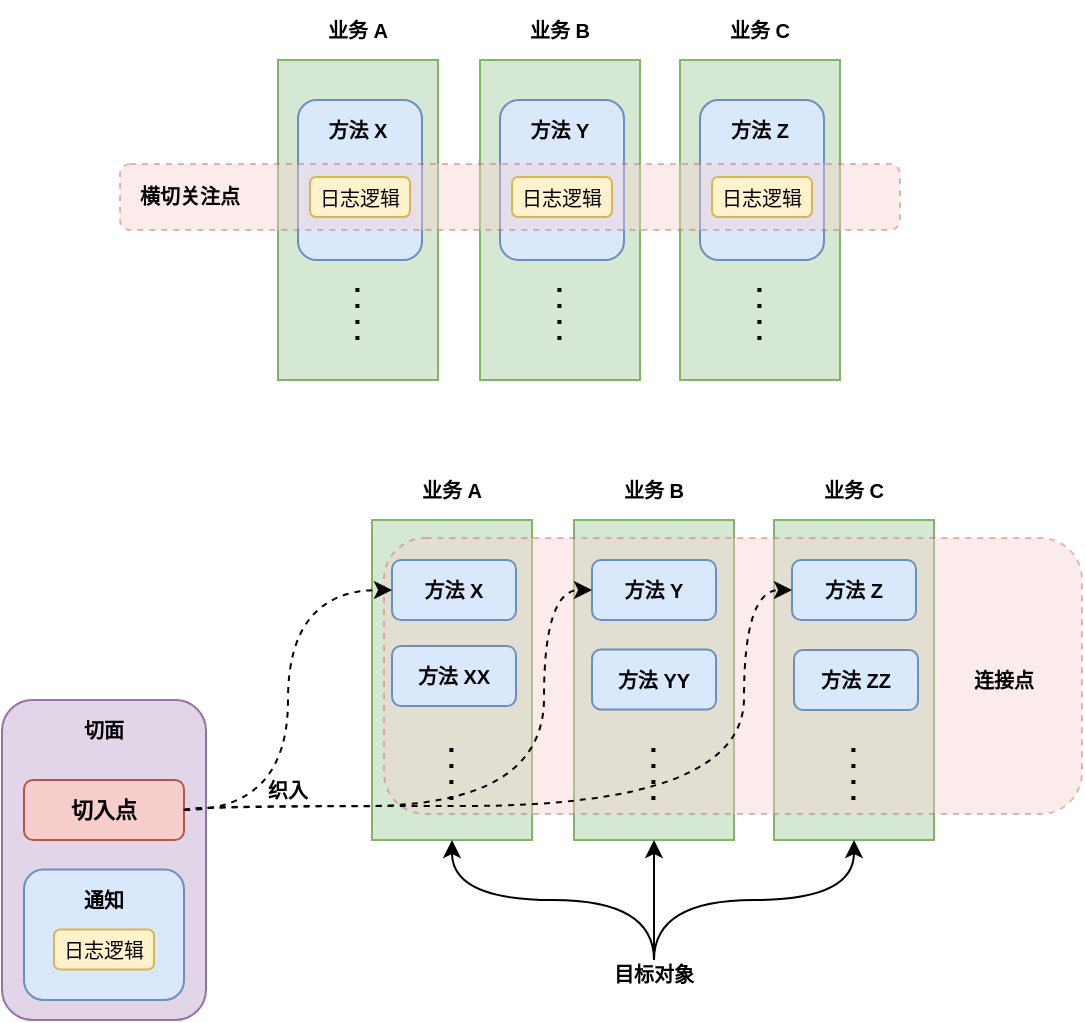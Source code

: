 <mxfile version="22.1.2" type="device">
  <diagram name="第 1 页" id="C7JOzPCAqxG130cFpfSt">
    <mxGraphModel dx="1154" dy="449" grid="1" gridSize="10" guides="1" tooltips="1" connect="1" arrows="1" fold="1" page="1" pageScale="1" pageWidth="491" pageHeight="413" math="0" shadow="0">
      <root>
        <mxCell id="0" />
        <mxCell id="1" parent="0" />
        <mxCell id="SKvUYNfRO5QPIg2XJ9ZX-108" value="" style="rounded=1;whiteSpace=wrap;html=1;fillColor=#e1d5e7;strokeColor=#9673a6;" vertex="1" parent="1">
          <mxGeometry x="-49" y="380" width="102" height="160" as="geometry" />
        </mxCell>
        <mxCell id="SKvUYNfRO5QPIg2XJ9ZX-1" value="" style="rounded=0;whiteSpace=wrap;html=1;fillColor=#d5e8d4;strokeColor=#82b366;fontSize=10;" vertex="1" parent="1">
          <mxGeometry x="89" y="60" width="80" height="160" as="geometry" />
        </mxCell>
        <mxCell id="SKvUYNfRO5QPIg2XJ9ZX-2" value="" style="rounded=1;whiteSpace=wrap;html=1;fillColor=#dae8fc;strokeColor=#6c8ebf;fontSize=10;" vertex="1" parent="1">
          <mxGeometry x="99" y="80" width="62" height="80" as="geometry" />
        </mxCell>
        <mxCell id="SKvUYNfRO5QPIg2XJ9ZX-3" value="方法 X" style="text;html=1;strokeColor=none;fillColor=none;align=center;verticalAlign=middle;whiteSpace=wrap;rounded=0;fontSize=10;fontStyle=1" vertex="1" parent="1">
          <mxGeometry x="99" y="80" width="60" height="30" as="geometry" />
        </mxCell>
        <mxCell id="SKvUYNfRO5QPIg2XJ9ZX-7" value="业务 A" style="text;html=1;strokeColor=none;fillColor=none;align=center;verticalAlign=middle;whiteSpace=wrap;rounded=0;fontSize=10;fontStyle=1" vertex="1" parent="1">
          <mxGeometry x="99" y="30" width="60" height="30" as="geometry" />
        </mxCell>
        <mxCell id="SKvUYNfRO5QPIg2XJ9ZX-9" value="" style="endArrow=none;dashed=1;html=1;dashPattern=1 3;strokeWidth=2;rounded=0;fontSize=10;" edge="1" parent="1">
          <mxGeometry width="50" height="50" relative="1" as="geometry">
            <mxPoint x="128.71" y="200" as="sourcePoint" />
            <mxPoint x="128.71" y="170" as="targetPoint" />
          </mxGeometry>
        </mxCell>
        <mxCell id="SKvUYNfRO5QPIg2XJ9ZX-10" value="" style="rounded=0;whiteSpace=wrap;html=1;fillColor=#d5e8d4;strokeColor=#82b366;fontSize=10;" vertex="1" parent="1">
          <mxGeometry x="190" y="60" width="80" height="160" as="geometry" />
        </mxCell>
        <mxCell id="SKvUYNfRO5QPIg2XJ9ZX-11" value="" style="rounded=1;whiteSpace=wrap;html=1;fillColor=#dae8fc;strokeColor=#6c8ebf;fontSize=10;" vertex="1" parent="1">
          <mxGeometry x="200" y="80" width="62" height="80" as="geometry" />
        </mxCell>
        <mxCell id="SKvUYNfRO5QPIg2XJ9ZX-12" value="方法 Y" style="text;html=1;strokeColor=none;fillColor=none;align=center;verticalAlign=middle;whiteSpace=wrap;rounded=0;fontSize=10;fontStyle=1" vertex="1" parent="1">
          <mxGeometry x="200" y="80" width="60" height="30" as="geometry" />
        </mxCell>
        <mxCell id="SKvUYNfRO5QPIg2XJ9ZX-15" value="业务 B" style="text;html=1;strokeColor=none;fillColor=none;align=center;verticalAlign=middle;whiteSpace=wrap;rounded=0;fontSize=10;fontStyle=1" vertex="1" parent="1">
          <mxGeometry x="200" y="30" width="60" height="30" as="geometry" />
        </mxCell>
        <mxCell id="SKvUYNfRO5QPIg2XJ9ZX-16" value="" style="endArrow=none;dashed=1;html=1;dashPattern=1 3;strokeWidth=2;rounded=0;fontSize=10;" edge="1" parent="1">
          <mxGeometry width="50" height="50" relative="1" as="geometry">
            <mxPoint x="229.71" y="200" as="sourcePoint" />
            <mxPoint x="229.71" y="170" as="targetPoint" />
          </mxGeometry>
        </mxCell>
        <mxCell id="SKvUYNfRO5QPIg2XJ9ZX-17" value="" style="rounded=0;whiteSpace=wrap;html=1;fillColor=#d5e8d4;strokeColor=#82b366;fontSize=10;" vertex="1" parent="1">
          <mxGeometry x="290" y="60" width="80" height="160" as="geometry" />
        </mxCell>
        <mxCell id="SKvUYNfRO5QPIg2XJ9ZX-18" value="" style="rounded=1;whiteSpace=wrap;html=1;fillColor=#dae8fc;strokeColor=#6c8ebf;fontSize=10;" vertex="1" parent="1">
          <mxGeometry x="300" y="80" width="62" height="80" as="geometry" />
        </mxCell>
        <mxCell id="SKvUYNfRO5QPIg2XJ9ZX-24" value="" style="rounded=1;whiteSpace=wrap;html=1;opacity=40;fillColor=#f8cecc;strokeColor=#b85450;dashed=1;fontSize=10;" vertex="1" parent="1">
          <mxGeometry x="10" y="112" width="390" height="33" as="geometry" />
        </mxCell>
        <mxCell id="SKvUYNfRO5QPIg2XJ9ZX-19" value="方法 Z" style="text;html=1;strokeColor=none;fillColor=none;align=center;verticalAlign=middle;whiteSpace=wrap;rounded=0;fontSize=10;fontStyle=1" vertex="1" parent="1">
          <mxGeometry x="300" y="80" width="60" height="30" as="geometry" />
        </mxCell>
        <mxCell id="SKvUYNfRO5QPIg2XJ9ZX-20" value="日志逻辑" style="rounded=1;whiteSpace=wrap;html=1;fillColor=#fff2cc;strokeColor=#d6b656;fontSize=10;" vertex="1" parent="1">
          <mxGeometry x="306" y="118.5" width="50" height="20" as="geometry" />
        </mxCell>
        <mxCell id="SKvUYNfRO5QPIg2XJ9ZX-22" value="业务 C" style="text;html=1;strokeColor=none;fillColor=none;align=center;verticalAlign=middle;whiteSpace=wrap;rounded=0;fontSize=10;fontStyle=1" vertex="1" parent="1">
          <mxGeometry x="300" y="30" width="60" height="30" as="geometry" />
        </mxCell>
        <mxCell id="SKvUYNfRO5QPIg2XJ9ZX-23" value="" style="endArrow=none;dashed=1;html=1;dashPattern=1 3;strokeWidth=2;rounded=0;fontSize=10;" edge="1" parent="1">
          <mxGeometry width="50" height="50" relative="1" as="geometry">
            <mxPoint x="329.71" y="200" as="sourcePoint" />
            <mxPoint x="329.71" y="170" as="targetPoint" />
          </mxGeometry>
        </mxCell>
        <mxCell id="SKvUYNfRO5QPIg2XJ9ZX-13" value="日志逻辑" style="rounded=1;whiteSpace=wrap;html=1;fillColor=#fff2cc;strokeColor=#d6b656;fontSize=10;" vertex="1" parent="1">
          <mxGeometry x="206" y="118.5" width="50" height="20" as="geometry" />
        </mxCell>
        <mxCell id="SKvUYNfRO5QPIg2XJ9ZX-4" value="日志逻辑" style="rounded=1;whiteSpace=wrap;html=1;fillColor=#fff2cc;strokeColor=#d6b656;fontSize=10;" vertex="1" parent="1">
          <mxGeometry x="105" y="118.5" width="50" height="20" as="geometry" />
        </mxCell>
        <mxCell id="SKvUYNfRO5QPIg2XJ9ZX-25" value="横切关注点" style="text;html=1;strokeColor=none;fillColor=none;align=center;verticalAlign=middle;whiteSpace=wrap;rounded=0;fontSize=10;fontStyle=1" vertex="1" parent="1">
          <mxGeometry x="10" y="110" width="70" height="36.5" as="geometry" />
        </mxCell>
        <mxCell id="SKvUYNfRO5QPIg2XJ9ZX-49" value="切入点" style="rounded=1;whiteSpace=wrap;html=1;fillColor=#f8cecc;strokeColor=#b85450;fontStyle=1;fontSize=11;" vertex="1" parent="1">
          <mxGeometry x="-38" y="420" width="80" height="30" as="geometry" />
        </mxCell>
        <mxCell id="SKvUYNfRO5QPIg2XJ9ZX-50" value="" style="rounded=0;whiteSpace=wrap;html=1;fillColor=#d5e8d4;strokeColor=#82b366;fontSize=10;" vertex="1" parent="1">
          <mxGeometry x="136" y="290" width="80" height="160" as="geometry" />
        </mxCell>
        <mxCell id="SKvUYNfRO5QPIg2XJ9ZX-53" value="业务 A" style="text;html=1;strokeColor=none;fillColor=none;align=center;verticalAlign=middle;whiteSpace=wrap;rounded=0;fontSize=10;fontStyle=1" vertex="1" parent="1">
          <mxGeometry x="146" y="260" width="60" height="30" as="geometry" />
        </mxCell>
        <mxCell id="SKvUYNfRO5QPIg2XJ9ZX-55" value="" style="rounded=0;whiteSpace=wrap;html=1;fillColor=#d5e8d4;strokeColor=#82b366;fontSize=10;" vertex="1" parent="1">
          <mxGeometry x="237" y="290" width="80" height="160" as="geometry" />
        </mxCell>
        <mxCell id="SKvUYNfRO5QPIg2XJ9ZX-58" value="业务 B" style="text;html=1;strokeColor=none;fillColor=none;align=center;verticalAlign=middle;whiteSpace=wrap;rounded=0;fontSize=10;fontStyle=1" vertex="1" parent="1">
          <mxGeometry x="247" y="260" width="60" height="30" as="geometry" />
        </mxCell>
        <mxCell id="SKvUYNfRO5QPIg2XJ9ZX-60" value="" style="rounded=0;whiteSpace=wrap;html=1;fillColor=#d5e8d4;strokeColor=#82b366;fontSize=10;" vertex="1" parent="1">
          <mxGeometry x="337" y="290" width="80" height="160" as="geometry" />
        </mxCell>
        <mxCell id="SKvUYNfRO5QPIg2XJ9ZX-65" value="业务 C" style="text;html=1;strokeColor=none;fillColor=none;align=center;verticalAlign=middle;whiteSpace=wrap;rounded=0;fontSize=10;fontStyle=1" vertex="1" parent="1">
          <mxGeometry x="347" y="260" width="60" height="30" as="geometry" />
        </mxCell>
        <mxCell id="SKvUYNfRO5QPIg2XJ9ZX-70" value="切面" style="text;html=1;strokeColor=none;fillColor=none;align=center;verticalAlign=middle;whiteSpace=wrap;rounded=0;fontSize=10;fontStyle=1" vertex="1" parent="1">
          <mxGeometry x="-28" y="380" width="60" height="30" as="geometry" />
        </mxCell>
        <mxCell id="SKvUYNfRO5QPIg2XJ9ZX-71" value="" style="rounded=1;whiteSpace=wrap;html=1;fillColor=#dae8fc;strokeColor=#6c8ebf;fontSize=10;fontStyle=1" vertex="1" parent="1">
          <mxGeometry x="-38" y="464.75" width="80" height="65.25" as="geometry" />
        </mxCell>
        <mxCell id="SKvUYNfRO5QPIg2XJ9ZX-72" value="通知" style="text;html=1;strokeColor=none;fillColor=none;align=center;verticalAlign=middle;whiteSpace=wrap;rounded=0;fontSize=10;fontStyle=1" vertex="1" parent="1">
          <mxGeometry x="-13" y="464.75" width="30" height="30" as="geometry" />
        </mxCell>
        <mxCell id="SKvUYNfRO5QPIg2XJ9ZX-75" style="edgeStyle=orthogonalEdgeStyle;rounded=0;orthogonalLoop=1;jettySize=auto;html=1;exitX=0.5;exitY=0;exitDx=0;exitDy=0;entryX=0.5;entryY=1;entryDx=0;entryDy=0;curved=1;" edge="1" parent="1" source="SKvUYNfRO5QPIg2XJ9ZX-74" target="SKvUYNfRO5QPIg2XJ9ZX-50">
          <mxGeometry relative="1" as="geometry" />
        </mxCell>
        <mxCell id="SKvUYNfRO5QPIg2XJ9ZX-76" style="edgeStyle=orthogonalEdgeStyle;rounded=0;orthogonalLoop=1;jettySize=auto;html=1;exitX=0.5;exitY=0;exitDx=0;exitDy=0;entryX=0.5;entryY=1;entryDx=0;entryDy=0;curved=1;" edge="1" parent="1" source="SKvUYNfRO5QPIg2XJ9ZX-74" target="SKvUYNfRO5QPIg2XJ9ZX-55">
          <mxGeometry relative="1" as="geometry" />
        </mxCell>
        <mxCell id="SKvUYNfRO5QPIg2XJ9ZX-77" style="edgeStyle=orthogonalEdgeStyle;rounded=0;orthogonalLoop=1;jettySize=auto;html=1;exitX=0.5;exitY=0;exitDx=0;exitDy=0;entryX=0.5;entryY=1;entryDx=0;entryDy=0;curved=1;" edge="1" parent="1" source="SKvUYNfRO5QPIg2XJ9ZX-74" target="SKvUYNfRO5QPIg2XJ9ZX-60">
          <mxGeometry relative="1" as="geometry" />
        </mxCell>
        <mxCell id="SKvUYNfRO5QPIg2XJ9ZX-74" value="目标对象" style="text;html=1;strokeColor=none;fillColor=none;align=center;verticalAlign=middle;whiteSpace=wrap;rounded=0;fontSize=10;fontStyle=1" vertex="1" parent="1">
          <mxGeometry x="247" y="510" width="60" height="14.75" as="geometry" />
        </mxCell>
        <mxCell id="SKvUYNfRO5QPIg2XJ9ZX-101" value="" style="rounded=1;whiteSpace=wrap;html=1;opacity=40;fillColor=#f8cecc;strokeColor=#b85450;dashed=1;fontSize=10;" vertex="1" parent="1">
          <mxGeometry x="142" y="299" width="349" height="138" as="geometry" />
        </mxCell>
        <mxCell id="SKvUYNfRO5QPIg2XJ9ZX-102" value="连接点" style="text;html=1;strokeColor=none;fillColor=none;align=center;verticalAlign=middle;whiteSpace=wrap;rounded=0;fontSize=10;fontStyle=1" vertex="1" parent="1">
          <mxGeometry x="417" y="351.25" width="70" height="36.5" as="geometry" />
        </mxCell>
        <mxCell id="SKvUYNfRO5QPIg2XJ9ZX-51" value="方法 X" style="rounded=1;whiteSpace=wrap;html=1;fillColor=#dae8fc;strokeColor=#6c8ebf;fontSize=10;fontStyle=1" vertex="1" parent="1">
          <mxGeometry x="146" y="310" width="62" height="30" as="geometry" />
        </mxCell>
        <mxCell id="SKvUYNfRO5QPIg2XJ9ZX-84" value="方法 Y" style="rounded=1;whiteSpace=wrap;html=1;fillColor=#dae8fc;strokeColor=#6c8ebf;fontSize=10;fontStyle=1" vertex="1" parent="1">
          <mxGeometry x="246" y="310" width="62" height="30" as="geometry" />
        </mxCell>
        <mxCell id="SKvUYNfRO5QPIg2XJ9ZX-85" value="方法 Z" style="rounded=1;whiteSpace=wrap;html=1;fillColor=#dae8fc;strokeColor=#6c8ebf;fontSize=10;fontStyle=1" vertex="1" parent="1">
          <mxGeometry x="346" y="310" width="62" height="30" as="geometry" />
        </mxCell>
        <mxCell id="SKvUYNfRO5QPIg2XJ9ZX-86" value="方法 XX" style="rounded=1;whiteSpace=wrap;html=1;fillColor=#dae8fc;strokeColor=#6c8ebf;fontSize=10;fontStyle=1" vertex="1" parent="1">
          <mxGeometry x="146" y="353" width="62" height="30" as="geometry" />
        </mxCell>
        <mxCell id="SKvUYNfRO5QPIg2XJ9ZX-87" value="方法 YY" style="rounded=1;whiteSpace=wrap;html=1;fillColor=#dae8fc;strokeColor=#6c8ebf;fontSize=10;fontStyle=1" vertex="1" parent="1">
          <mxGeometry x="246" y="354.75" width="62" height="30" as="geometry" />
        </mxCell>
        <mxCell id="SKvUYNfRO5QPIg2XJ9ZX-88" value="方法 ZZ" style="rounded=1;whiteSpace=wrap;html=1;fillColor=#dae8fc;strokeColor=#6c8ebf;fontSize=10;fontStyle=1" vertex="1" parent="1">
          <mxGeometry x="347" y="355" width="62" height="30" as="geometry" />
        </mxCell>
        <mxCell id="SKvUYNfRO5QPIg2XJ9ZX-104" value="织入" style="text;html=1;strokeColor=none;fillColor=none;align=center;verticalAlign=middle;whiteSpace=wrap;rounded=0;fontSize=10;fontStyle=1" vertex="1" parent="1">
          <mxGeometry x="74" y="418" width="40" height="14.75" as="geometry" />
        </mxCell>
        <mxCell id="SKvUYNfRO5QPIg2XJ9ZX-54" value="" style="endArrow=none;dashed=1;html=1;dashPattern=1 3;strokeWidth=2;rounded=0;fontSize=10;" edge="1" parent="1">
          <mxGeometry width="50" height="50" relative="1" as="geometry">
            <mxPoint x="175.71" y="430" as="sourcePoint" />
            <mxPoint x="175.71" y="400" as="targetPoint" />
          </mxGeometry>
        </mxCell>
        <mxCell id="SKvUYNfRO5QPIg2XJ9ZX-59" value="" style="endArrow=none;dashed=1;html=1;dashPattern=1 3;strokeWidth=2;rounded=0;fontSize=10;" edge="1" parent="1">
          <mxGeometry width="50" height="50" relative="1" as="geometry">
            <mxPoint x="276.71" y="430" as="sourcePoint" />
            <mxPoint x="276.71" y="400" as="targetPoint" />
          </mxGeometry>
        </mxCell>
        <mxCell id="SKvUYNfRO5QPIg2XJ9ZX-66" value="" style="endArrow=none;dashed=1;html=1;dashPattern=1 3;strokeWidth=2;rounded=0;fontSize=10;" edge="1" parent="1">
          <mxGeometry width="50" height="50" relative="1" as="geometry">
            <mxPoint x="376.71" y="430" as="sourcePoint" />
            <mxPoint x="376.71" y="400" as="targetPoint" />
          </mxGeometry>
        </mxCell>
        <mxCell id="SKvUYNfRO5QPIg2XJ9ZX-97" style="edgeStyle=orthogonalEdgeStyle;rounded=0;orthogonalLoop=1;jettySize=auto;html=1;exitX=1;exitY=0.5;exitDx=0;exitDy=0;entryX=0;entryY=0.5;entryDx=0;entryDy=0;curved=1;dashed=1;" edge="1" parent="1" source="SKvUYNfRO5QPIg2XJ9ZX-49" target="SKvUYNfRO5QPIg2XJ9ZX-51">
          <mxGeometry relative="1" as="geometry" />
        </mxCell>
        <mxCell id="SKvUYNfRO5QPIg2XJ9ZX-98" style="edgeStyle=orthogonalEdgeStyle;rounded=0;orthogonalLoop=1;jettySize=auto;html=1;exitX=1;exitY=0.5;exitDx=0;exitDy=0;entryX=0;entryY=0.5;entryDx=0;entryDy=0;curved=1;dashed=1;" edge="1" parent="1" source="SKvUYNfRO5QPIg2XJ9ZX-49" target="SKvUYNfRO5QPIg2XJ9ZX-84">
          <mxGeometry relative="1" as="geometry">
            <Array as="points">
              <mxPoint x="222" y="433" />
              <mxPoint x="222" y="325" />
            </Array>
          </mxGeometry>
        </mxCell>
        <mxCell id="SKvUYNfRO5QPIg2XJ9ZX-99" style="edgeStyle=orthogonalEdgeStyle;rounded=0;orthogonalLoop=1;jettySize=auto;html=1;exitX=1;exitY=0.5;exitDx=0;exitDy=0;entryX=0;entryY=0.5;entryDx=0;entryDy=0;curved=1;dashed=1;" edge="1" parent="1" source="SKvUYNfRO5QPIg2XJ9ZX-49" target="SKvUYNfRO5QPIg2XJ9ZX-85">
          <mxGeometry relative="1" as="geometry">
            <Array as="points">
              <mxPoint x="322" y="433" />
              <mxPoint x="322" y="325" />
            </Array>
          </mxGeometry>
        </mxCell>
        <mxCell id="SKvUYNfRO5QPIg2XJ9ZX-112" value="日志逻辑" style="rounded=1;whiteSpace=wrap;html=1;fillColor=#fff2cc;strokeColor=#d6b656;fontSize=10;" vertex="1" parent="1">
          <mxGeometry x="-23" y="494.75" width="50" height="20" as="geometry" />
        </mxCell>
      </root>
    </mxGraphModel>
  </diagram>
</mxfile>
